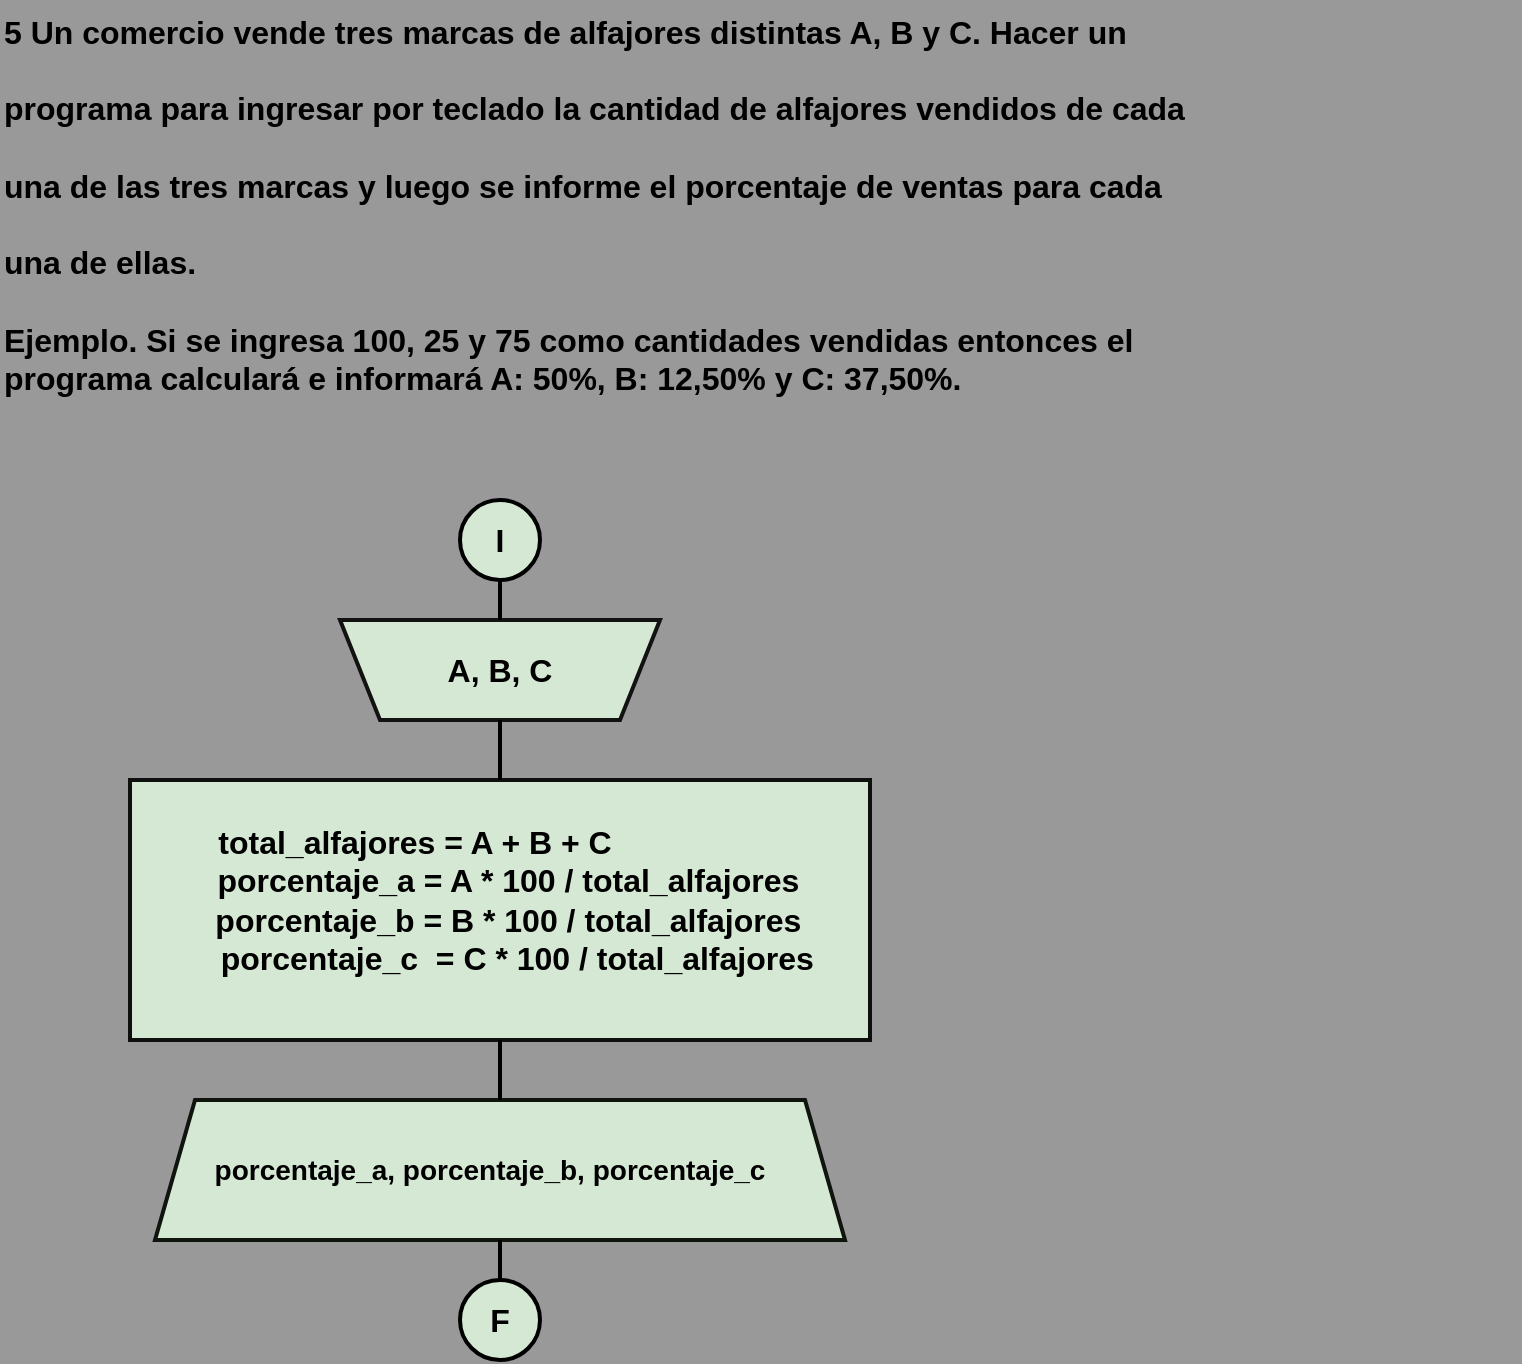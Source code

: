 <mxfile version="24.1.0" type="device">
  <diagram name="Página-1" id="iuupICJ3gBpzsHs9Ew-P">
    <mxGraphModel dx="257" dy="814" grid="1" gridSize="10" guides="1" tooltips="1" connect="1" arrows="1" fold="1" page="1" pageScale="1" pageWidth="827" pageHeight="1169" background="#999999" math="0" shadow="0">
      <root>
        <mxCell id="0" />
        <mxCell id="1" parent="0" />
        <mxCell id="zSOnB2R_BK0Q5YlTBO0r-1" value="&lt;b style=&quot;font-size: 16px;&quot;&gt;&lt;font style=&quot;font-size: 16px;&quot; color=&quot;#000000&quot;&gt;5 Un comercio vende tres marcas de alfajores distintas A, B y C. Hacer un&lt;br&gt;&lt;br&gt;programa para ingresar por teclado la cantidad de alfajores vendidos de cada&lt;br&gt;&lt;br&gt;una de las tres marcas y luego se informe el porcentaje de ventas para cada&lt;br&gt;&lt;br&gt;una de ellas.&lt;br&gt;&lt;br&gt;Ejemplo. Si se ingresa 100, 25 y 75 como cantidades vendidas entonces el&lt;br&gt;programa calculará e informará A: 50%, B: 12,50% y C: 37,50%.&lt;/font&gt;&lt;/b&gt;" style="text;whiteSpace=wrap;html=1;" parent="1" vertex="1">
          <mxGeometry x="1040" y="10" width="760" height="190" as="geometry" />
        </mxCell>
        <mxCell id="AHHfWGOEWiSO8H7z__-T-5" value="" style="group" vertex="1" connectable="0" parent="1">
          <mxGeometry x="1040" y="260" width="435" height="430" as="geometry" />
        </mxCell>
        <mxCell id="zSOnB2R_BK0Q5YlTBO0r-4" value="" style="strokeWidth=2;html=1;shape=mxgraph.flowchart.start_2;whiteSpace=wrap;rounded=0;labelBackgroundColor=none;strokeColor=#000000;align=center;verticalAlign=middle;fontFamily=Helvetica;fontSize=12;fontColor=default;fillColor=#d5e8d4;aspect=fixed;" parent="AHHfWGOEWiSO8H7z__-T-5" vertex="1">
          <mxGeometry x="230" width="40" height="40" as="geometry" />
        </mxCell>
        <mxCell id="zSOnB2R_BK0Q5YlTBO0r-6" value="" style="shape=trapezoid;perimeter=trapezoidPerimeter;whiteSpace=wrap;html=1;fixedSize=1;rounded=0;labelBackgroundColor=none;strokeColor=#121211;strokeWidth=2;align=center;verticalAlign=middle;fontFamily=Helvetica;fontSize=12;fontColor=default;fillColor=#d5e8d4;direction=west;container=1;aspect=fixed;" parent="AHHfWGOEWiSO8H7z__-T-5" vertex="1">
          <mxGeometry x="170" y="60" width="160" height="50" as="geometry">
            <mxRectangle x="-1020" y="-650" width="50" height="40" as="alternateBounds" />
          </mxGeometry>
        </mxCell>
        <mxCell id="zSOnB2R_BK0Q5YlTBO0r-11" value="&lt;b&gt;&lt;font color=&quot;#000000&quot; style=&quot;font-size: 16px;&quot;&gt;A, B, C&lt;/font&gt;&lt;/b&gt;" style="text;strokeColor=none;align=center;fillColor=none;html=1;verticalAlign=middle;whiteSpace=wrap;rounded=0;aspect=fixed;" parent="zSOnB2R_BK0Q5YlTBO0r-6" vertex="1">
          <mxGeometry x="50" y="10" width="60" height="30" as="geometry" />
        </mxCell>
        <mxCell id="zSOnB2R_BK0Q5YlTBO0r-15" value="" style="line;strokeWidth=2;direction=south;html=1;hachureGap=4;strokeColor=#000000;aspect=fixed;" parent="zSOnB2R_BK0Q5YlTBO0r-6" vertex="1">
          <mxGeometry x="75" y="-20" width="10" height="20" as="geometry" />
        </mxCell>
        <mxCell id="zSOnB2R_BK0Q5YlTBO0r-7" value="" style="shape=trapezoid;perimeter=trapezoidPerimeter;whiteSpace=wrap;html=1;fixedSize=1;rounded=0;labelBackgroundColor=none;strokeColor=#0F140C;strokeWidth=2;align=center;verticalAlign=middle;fontFamily=Helvetica;fontSize=12;fontColor=default;fillColor=#d5e8d4;aspect=fixed;" parent="AHHfWGOEWiSO8H7z__-T-5" vertex="1">
          <mxGeometry x="77.5" y="300" width="345" height="70" as="geometry" />
        </mxCell>
        <mxCell id="zSOnB2R_BK0Q5YlTBO0r-8" value="" style="rounded=0;whiteSpace=wrap;html=1;labelBackgroundColor=none;strokeColor=#0f100e;strokeWidth=2;align=center;verticalAlign=middle;fontFamily=Helvetica;fontSize=12;fontColor=default;fillColor=#d5e8d4;aspect=fixed;" parent="AHHfWGOEWiSO8H7z__-T-5" vertex="1">
          <mxGeometry x="65" y="140" width="370" height="130" as="geometry" />
        </mxCell>
        <mxCell id="zSOnB2R_BK0Q5YlTBO0r-9" value="&lt;b&gt;&lt;font color=&quot;#000000&quot; style=&quot;font-size: 16px;&quot;&gt;I&lt;/font&gt;&lt;/b&gt;" style="text;strokeColor=none;align=center;fillColor=none;html=1;verticalAlign=middle;whiteSpace=wrap;rounded=0;aspect=fixed;" parent="AHHfWGOEWiSO8H7z__-T-5" vertex="1">
          <mxGeometry x="220" y="5" width="60" height="30" as="geometry" />
        </mxCell>
        <mxCell id="zSOnB2R_BK0Q5YlTBO0r-12" value="&lt;div style=&quot;&quot;&gt;&lt;b style=&quot;font-size: 16px; color: rgb(0, 0, 0); background-color: initial;&quot;&gt;total_alfajores = A + B + C&lt;/b&gt;&lt;/div&gt;&lt;font color=&quot;#000000&quot;&gt;&lt;div style=&quot;&quot;&gt;&lt;b style=&quot;font-size: 16px; background-color: initial;&quot;&gt;&amp;nbsp; &amp;nbsp; &amp;nbsp; &amp;nbsp; &amp;nbsp; &amp;nbsp; &amp;nbsp; &amp;nbsp; &amp;nbsp; &amp;nbsp; &amp;nbsp; porcentaje_a = A * 100 / total_alfajores&amp;nbsp;&lt;/b&gt;&lt;/div&gt;&lt;span style=&quot;font-size: 16px;&quot;&gt;&lt;div style=&quot;&quot;&gt;&lt;b style=&quot;background-color: initial;&quot;&gt;&amp;nbsp; &amp;nbsp; &amp;nbsp; &amp;nbsp; &amp;nbsp; &amp;nbsp; &amp;nbsp; &amp;nbsp; &amp;nbsp; &amp;nbsp; &amp;nbsp;porcentaje_b = B * 100 / total_alfajores&lt;/b&gt;&lt;/div&gt;&lt;b&gt;&lt;div style=&quot;&quot;&gt;&lt;b style=&quot;background-color: initial;&quot;&gt;&amp;nbsp; &amp;nbsp; &amp;nbsp; &amp;nbsp; &amp;nbsp; &amp;nbsp; &amp;nbsp; &amp;nbsp; &amp;nbsp; &amp;nbsp; &amp;nbsp; &amp;nbsp;porcentaje_c&amp;nbsp; = C * 100 / total_alfajores&lt;/b&gt;&lt;/div&gt;&lt;/b&gt;&lt;/span&gt;&lt;/font&gt;" style="text;strokeColor=none;align=center;fillColor=none;html=1;verticalAlign=middle;whiteSpace=wrap;rounded=0;aspect=fixed;" parent="AHHfWGOEWiSO8H7z__-T-5" vertex="1">
          <mxGeometry y="130" width="415" height="140" as="geometry" />
        </mxCell>
        <mxCell id="zSOnB2R_BK0Q5YlTBO0r-13" value="&lt;b&gt;&lt;font color=&quot;#000000&quot; style=&quot;font-size: 14px;&quot;&gt;porcentaje_a, porcentaje_b, porcentaje_c&lt;/font&gt;&lt;/b&gt;" style="text;strokeColor=none;align=center;fillColor=none;html=1;verticalAlign=middle;whiteSpace=wrap;rounded=0;aspect=fixed;" parent="AHHfWGOEWiSO8H7z__-T-5" vertex="1">
          <mxGeometry x="100" y="290" width="290" height="90" as="geometry" />
        </mxCell>
        <mxCell id="zSOnB2R_BK0Q5YlTBO0r-14" value="" style="group;aspect=fixed;" parent="AHHfWGOEWiSO8H7z__-T-5" vertex="1" connectable="0">
          <mxGeometry x="220" y="390" width="60" height="40" as="geometry" />
        </mxCell>
        <mxCell id="zSOnB2R_BK0Q5YlTBO0r-5" value="" style="strokeWidth=2;html=1;shape=mxgraph.flowchart.start_2;whiteSpace=wrap;rounded=0;labelBackgroundColor=none;strokeColor=#000000;align=center;verticalAlign=middle;fontFamily=Helvetica;fontSize=12;fontColor=default;fillColor=#d5e8d4;aspect=fixed;" parent="zSOnB2R_BK0Q5YlTBO0r-14" vertex="1">
          <mxGeometry x="10" width="40" height="40" as="geometry" />
        </mxCell>
        <mxCell id="zSOnB2R_BK0Q5YlTBO0r-10" value="&lt;b&gt;&lt;font color=&quot;#000000&quot; style=&quot;font-size: 16px;&quot;&gt;F&lt;/font&gt;&lt;/b&gt;" style="text;strokeColor=none;align=center;fillColor=none;html=1;verticalAlign=middle;whiteSpace=wrap;rounded=0;aspect=fixed;" parent="zSOnB2R_BK0Q5YlTBO0r-14" vertex="1">
          <mxGeometry y="5" width="60" height="30" as="geometry" />
        </mxCell>
        <mxCell id="AHHfWGOEWiSO8H7z__-T-1" value="" style="line;strokeWidth=2;direction=south;html=1;hachureGap=4;strokeColor=#000000;aspect=fixed;" vertex="1" parent="AHHfWGOEWiSO8H7z__-T-5">
          <mxGeometry x="245" y="370" width="10" height="20" as="geometry" />
        </mxCell>
        <mxCell id="AHHfWGOEWiSO8H7z__-T-2" value="" style="line;strokeWidth=2;direction=south;html=1;hachureGap=4;strokeColor=#000000;aspect=fixed;" vertex="1" parent="AHHfWGOEWiSO8H7z__-T-5">
          <mxGeometry x="245" y="270" width="10" height="30" as="geometry" />
        </mxCell>
        <mxCell id="AHHfWGOEWiSO8H7z__-T-3" value="" style="line;strokeWidth=2;direction=south;html=1;hachureGap=4;strokeColor=#000000;aspect=fixed;" vertex="1" parent="AHHfWGOEWiSO8H7z__-T-5">
          <mxGeometry x="245" y="110" width="10" height="30" as="geometry" />
        </mxCell>
      </root>
    </mxGraphModel>
  </diagram>
</mxfile>
